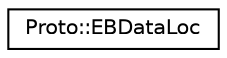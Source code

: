 digraph "Graphical Class Hierarchy"
{
  edge [fontname="Helvetica",fontsize="10",labelfontname="Helvetica",labelfontsize="10"];
  node [fontname="Helvetica",fontsize="10",shape=record];
  rankdir="LR";
  Node0 [label="Proto::EBDataLoc",height=0.2,width=0.4,color="black", fillcolor="white", style="filled",URL="$structProto_1_1EBDataLoc.html"];
}
